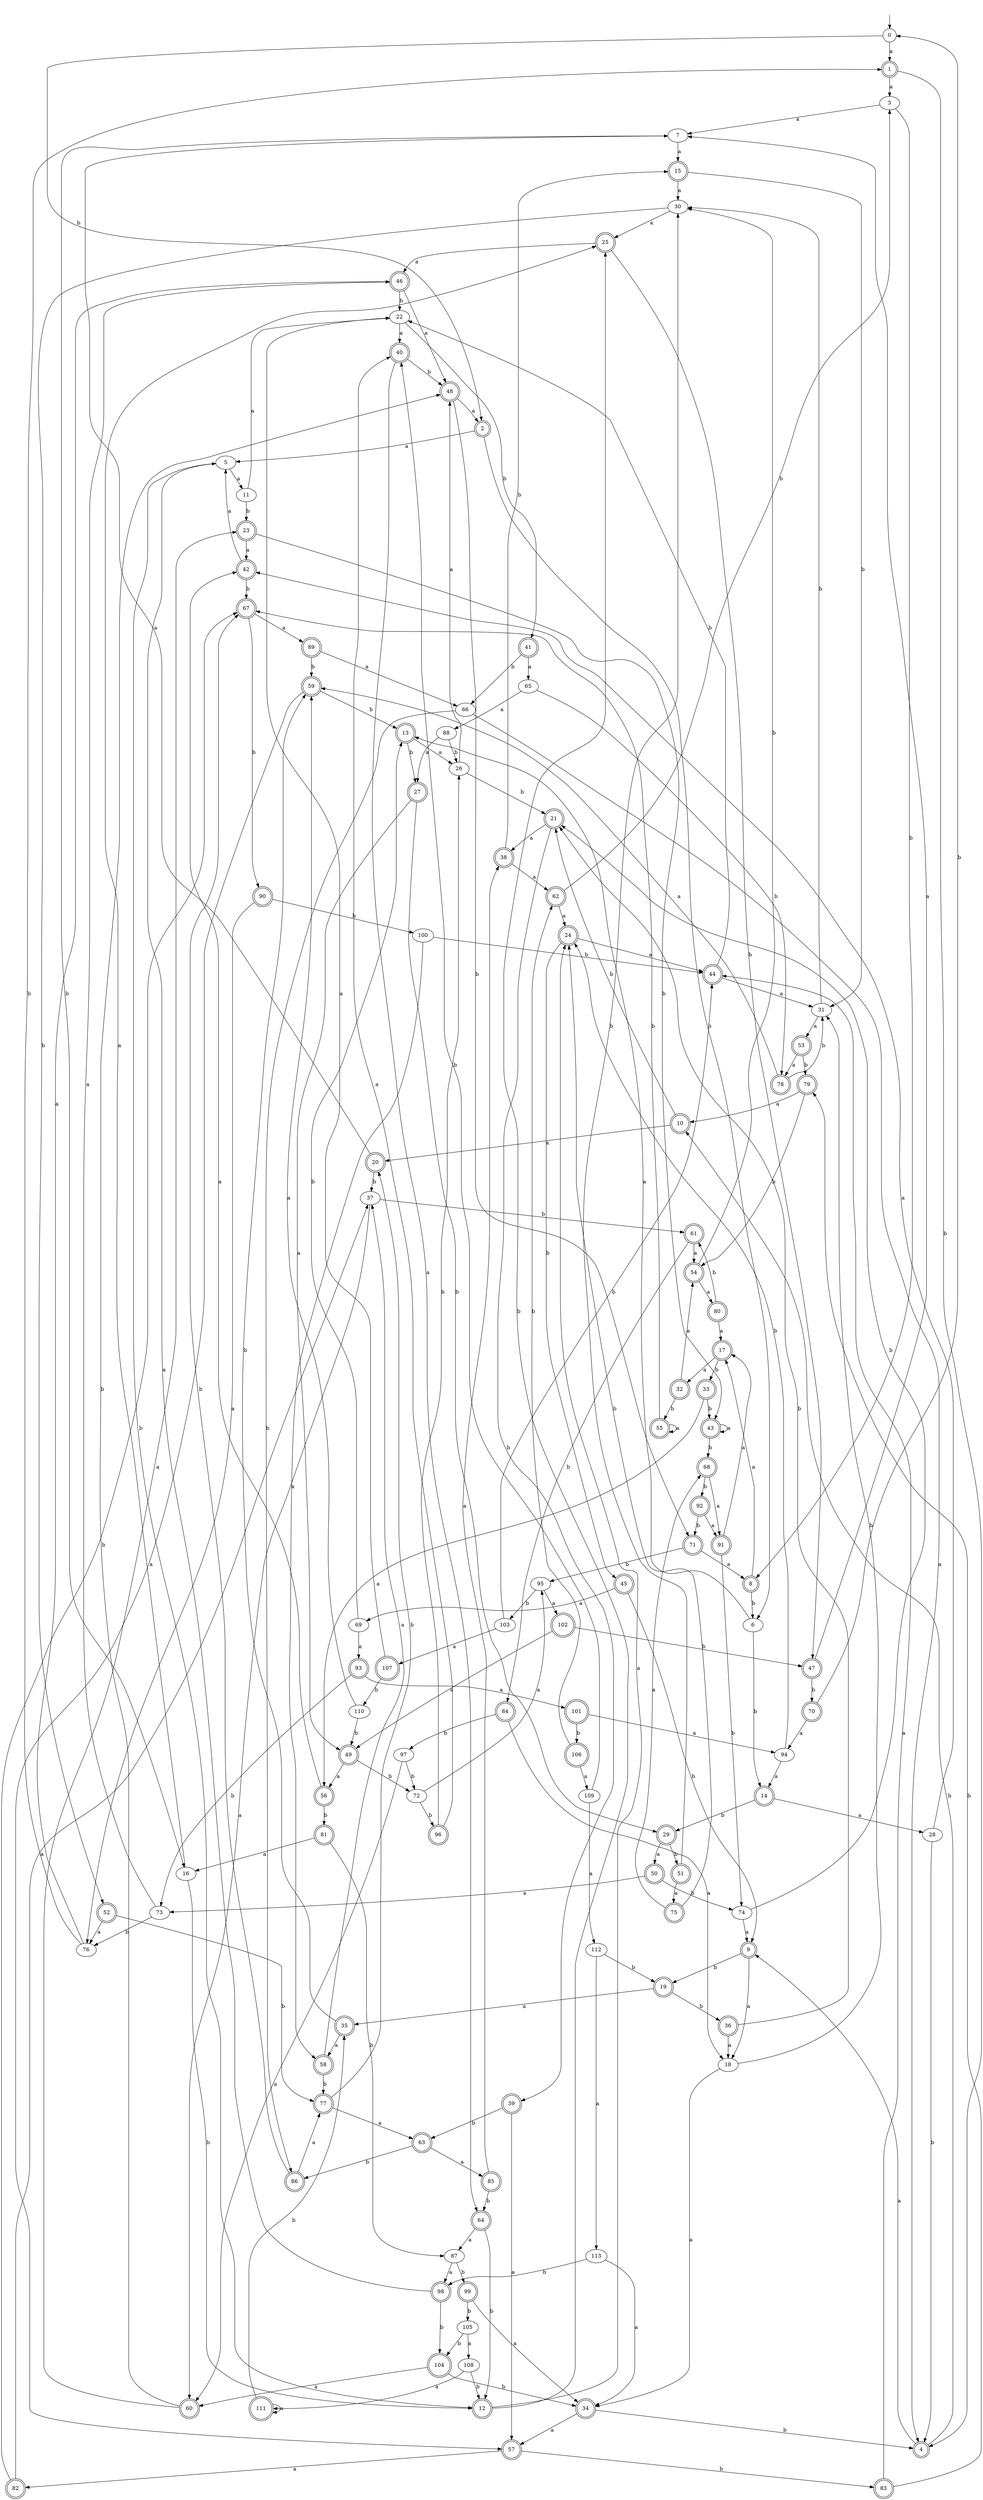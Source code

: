 digraph RandomDFA {
  __start0 [label="", shape=none];
  __start0 -> 0 [label=""];
  0 [shape=circle]
  0 -> 1 [label="a"]
  0 -> 2 [label="b"]
  1 [shape=doublecircle]
  1 -> 3 [label="a"]
  1 -> 4 [label="b"]
  2 [shape=doublecircle]
  2 -> 5 [label="a"]
  2 -> 6 [label="b"]
  3
  3 -> 7 [label="a"]
  3 -> 8 [label="b"]
  4 [shape=doublecircle]
  4 -> 9 [label="a"]
  4 -> 10 [label="b"]
  5
  5 -> 11 [label="a"]
  5 -> 12 [label="b"]
  6
  6 -> 13 [label="a"]
  6 -> 14 [label="b"]
  7
  7 -> 15 [label="a"]
  7 -> 16 [label="b"]
  8 [shape=doublecircle]
  8 -> 17 [label="a"]
  8 -> 6 [label="b"]
  9 [shape=doublecircle]
  9 -> 18 [label="a"]
  9 -> 19 [label="b"]
  10 [shape=doublecircle]
  10 -> 20 [label="a"]
  10 -> 21 [label="b"]
  11
  11 -> 22 [label="a"]
  11 -> 23 [label="b"]
  12 [shape=doublecircle]
  12 -> 24 [label="a"]
  12 -> 25 [label="b"]
  13 [shape=doublecircle]
  13 -> 26 [label="a"]
  13 -> 27 [label="b"]
  14 [shape=doublecircle]
  14 -> 28 [label="a"]
  14 -> 29 [label="b"]
  15 [shape=doublecircle]
  15 -> 30 [label="a"]
  15 -> 31 [label="b"]
  16
  16 -> 25 [label="a"]
  16 -> 12 [label="b"]
  17 [shape=doublecircle]
  17 -> 32 [label="a"]
  17 -> 33 [label="b"]
  18
  18 -> 34 [label="a"]
  18 -> 31 [label="b"]
  19 [shape=doublecircle]
  19 -> 35 [label="a"]
  19 -> 36 [label="b"]
  20 [shape=doublecircle]
  20 -> 7 [label="a"]
  20 -> 37 [label="b"]
  21 [shape=doublecircle]
  21 -> 38 [label="a"]
  21 -> 39 [label="b"]
  22
  22 -> 40 [label="a"]
  22 -> 41 [label="b"]
  23 [shape=doublecircle]
  23 -> 42 [label="a"]
  23 -> 43 [label="b"]
  24 [shape=doublecircle]
  24 -> 44 [label="a"]
  24 -> 45 [label="b"]
  25 [shape=doublecircle]
  25 -> 46 [label="a"]
  25 -> 47 [label="b"]
  26
  26 -> 48 [label="a"]
  26 -> 21 [label="b"]
  27 [shape=doublecircle]
  27 -> 49 [label="a"]
  27 -> 29 [label="b"]
  28
  28 -> 42 [label="a"]
  28 -> 4 [label="b"]
  29 [shape=doublecircle]
  29 -> 50 [label="a"]
  29 -> 51 [label="b"]
  30
  30 -> 25 [label="a"]
  30 -> 52 [label="b"]
  31
  31 -> 53 [label="a"]
  31 -> 30 [label="b"]
  32 [shape=doublecircle]
  32 -> 54 [label="a"]
  32 -> 55 [label="b"]
  33 [shape=doublecircle]
  33 -> 56 [label="a"]
  33 -> 43 [label="b"]
  34 [shape=doublecircle]
  34 -> 57 [label="a"]
  34 -> 4 [label="b"]
  35 [shape=doublecircle]
  35 -> 58 [label="a"]
  35 -> 59 [label="b"]
  36 [shape=doublecircle]
  36 -> 18 [label="a"]
  36 -> 21 [label="b"]
  37
  37 -> 60 [label="a"]
  37 -> 61 [label="b"]
  38 [shape=doublecircle]
  38 -> 62 [label="a"]
  38 -> 15 [label="b"]
  39 [shape=doublecircle]
  39 -> 57 [label="a"]
  39 -> 63 [label="b"]
  40 [shape=doublecircle]
  40 -> 64 [label="a"]
  40 -> 48 [label="b"]
  41 [shape=doublecircle]
  41 -> 65 [label="a"]
  41 -> 66 [label="b"]
  42 [shape=doublecircle]
  42 -> 5 [label="a"]
  42 -> 67 [label="b"]
  43 [shape=doublecircle]
  43 -> 43 [label="a"]
  43 -> 68 [label="b"]
  44 [shape=doublecircle]
  44 -> 31 [label="a"]
  44 -> 22 [label="b"]
  45 [shape=doublecircle]
  45 -> 69 [label="a"]
  45 -> 9 [label="b"]
  46 [shape=doublecircle]
  46 -> 48 [label="a"]
  46 -> 22 [label="b"]
  47 [shape=doublecircle]
  47 -> 7 [label="a"]
  47 -> 70 [label="b"]
  48 [shape=doublecircle]
  48 -> 2 [label="a"]
  48 -> 71 [label="b"]
  49 [shape=doublecircle]
  49 -> 56 [label="a"]
  49 -> 72 [label="b"]
  50 [shape=doublecircle]
  50 -> 73 [label="a"]
  50 -> 74 [label="b"]
  51 [shape=doublecircle]
  51 -> 75 [label="a"]
  51 -> 30 [label="b"]
  52 [shape=doublecircle]
  52 -> 76 [label="a"]
  52 -> 77 [label="b"]
  53 [shape=doublecircle]
  53 -> 78 [label="a"]
  53 -> 79 [label="b"]
  54 [shape=doublecircle]
  54 -> 80 [label="a"]
  54 -> 30 [label="b"]
  55 [shape=doublecircle]
  55 -> 55 [label="a"]
  55 -> 67 [label="b"]
  56 [shape=doublecircle]
  56 -> 42 [label="a"]
  56 -> 81 [label="b"]
  57 [shape=doublecircle]
  57 -> 82 [label="a"]
  57 -> 83 [label="b"]
  58 [shape=doublecircle]
  58 -> 37 [label="a"]
  58 -> 77 [label="b"]
  59 [shape=doublecircle]
  59 -> 57 [label="a"]
  59 -> 13 [label="b"]
  60 [shape=doublecircle]
  60 -> 23 [label="a"]
  60 -> 48 [label="b"]
  61 [shape=doublecircle]
  61 -> 54 [label="a"]
  61 -> 84 [label="b"]
  62 [shape=doublecircle]
  62 -> 24 [label="a"]
  62 -> 3 [label="b"]
  63 [shape=doublecircle]
  63 -> 85 [label="a"]
  63 -> 86 [label="b"]
  64 [shape=doublecircle]
  64 -> 87 [label="a"]
  64 -> 12 [label="b"]
  65
  65 -> 88 [label="a"]
  65 -> 78 [label="b"]
  66
  66 -> 4 [label="a"]
  66 -> 86 [label="b"]
  67 [shape=doublecircle]
  67 -> 89 [label="a"]
  67 -> 90 [label="b"]
  68 [shape=doublecircle]
  68 -> 91 [label="a"]
  68 -> 92 [label="b"]
  69
  69 -> 93 [label="a"]
  69 -> 13 [label="b"]
  70 [shape=doublecircle]
  70 -> 94 [label="a"]
  70 -> 0 [label="b"]
  71 [shape=doublecircle]
  71 -> 8 [label="a"]
  71 -> 95 [label="b"]
  72
  72 -> 95 [label="a"]
  72 -> 96 [label="b"]
  73
  73 -> 46 [label="a"]
  73 -> 76 [label="b"]
  74
  74 -> 9 [label="a"]
  74 -> 21 [label="b"]
  75 [shape=doublecircle]
  75 -> 68 [label="a"]
  75 -> 24 [label="b"]
  76
  76 -> 46 [label="a"]
  76 -> 1 [label="b"]
  77 [shape=doublecircle]
  77 -> 63 [label="a"]
  77 -> 20 [label="b"]
  78 [shape=doublecircle]
  78 -> 59 [label="a"]
  78 -> 31 [label="b"]
  79 [shape=doublecircle]
  79 -> 10 [label="a"]
  79 -> 54 [label="b"]
  80 [shape=doublecircle]
  80 -> 17 [label="a"]
  80 -> 61 [label="b"]
  81 [shape=doublecircle]
  81 -> 16 [label="a"]
  81 -> 87 [label="b"]
  82 [shape=doublecircle]
  82 -> 37 [label="a"]
  82 -> 67 [label="b"]
  83 [shape=doublecircle]
  83 -> 44 [label="a"]
  83 -> 79 [label="b"]
  84 [shape=doublecircle]
  84 -> 18 [label="a"]
  84 -> 97 [label="b"]
  85 [shape=doublecircle]
  85 -> 38 [label="a"]
  85 -> 64 [label="b"]
  86 [shape=doublecircle]
  86 -> 77 [label="a"]
  86 -> 67 [label="b"]
  87
  87 -> 98 [label="a"]
  87 -> 99 [label="b"]
  88
  88 -> 27 [label="a"]
  88 -> 26 [label="b"]
  89 [shape=doublecircle]
  89 -> 66 [label="a"]
  89 -> 59 [label="b"]
  90 [shape=doublecircle]
  90 -> 76 [label="a"]
  90 -> 100 [label="b"]
  91 [shape=doublecircle]
  91 -> 17 [label="a"]
  91 -> 74 [label="b"]
  92 [shape=doublecircle]
  92 -> 91 [label="a"]
  92 -> 71 [label="b"]
  93 [shape=doublecircle]
  93 -> 101 [label="a"]
  93 -> 73 [label="b"]
  94
  94 -> 14 [label="a"]
  94 -> 24 [label="b"]
  95
  95 -> 102 [label="a"]
  95 -> 103 [label="b"]
  96 [shape=doublecircle]
  96 -> 40 [label="a"]
  96 -> 26 [label="b"]
  97
  97 -> 60 [label="a"]
  97 -> 72 [label="b"]
  98 [shape=doublecircle]
  98 -> 5 [label="a"]
  98 -> 104 [label="b"]
  99 [shape=doublecircle]
  99 -> 34 [label="a"]
  99 -> 105 [label="b"]
  100
  100 -> 58 [label="a"]
  100 -> 44 [label="b"]
  101 [shape=doublecircle]
  101 -> 94 [label="a"]
  101 -> 106 [label="b"]
  102 [shape=doublecircle]
  102 -> 49 [label="a"]
  102 -> 47 [label="b"]
  103
  103 -> 107 [label="a"]
  103 -> 44 [label="b"]
  104 [shape=doublecircle]
  104 -> 60 [label="a"]
  104 -> 34 [label="b"]
  105
  105 -> 108 [label="a"]
  105 -> 104 [label="b"]
  106 [shape=doublecircle]
  106 -> 109 [label="a"]
  106 -> 62 [label="b"]
  107 [shape=doublecircle]
  107 -> 22 [label="a"]
  107 -> 110 [label="b"]
  108
  108 -> 111 [label="a"]
  108 -> 12 [label="b"]
  109
  109 -> 112 [label="a"]
  109 -> 40 [label="b"]
  110
  110 -> 59 [label="a"]
  110 -> 49 [label="b"]
  111 [shape=doublecircle]
  111 -> 111 [label="a"]
  111 -> 35 [label="b"]
  112
  112 -> 113 [label="a"]
  112 -> 19 [label="b"]
  113
  113 -> 34 [label="a"]
  113 -> 98 [label="b"]
}

